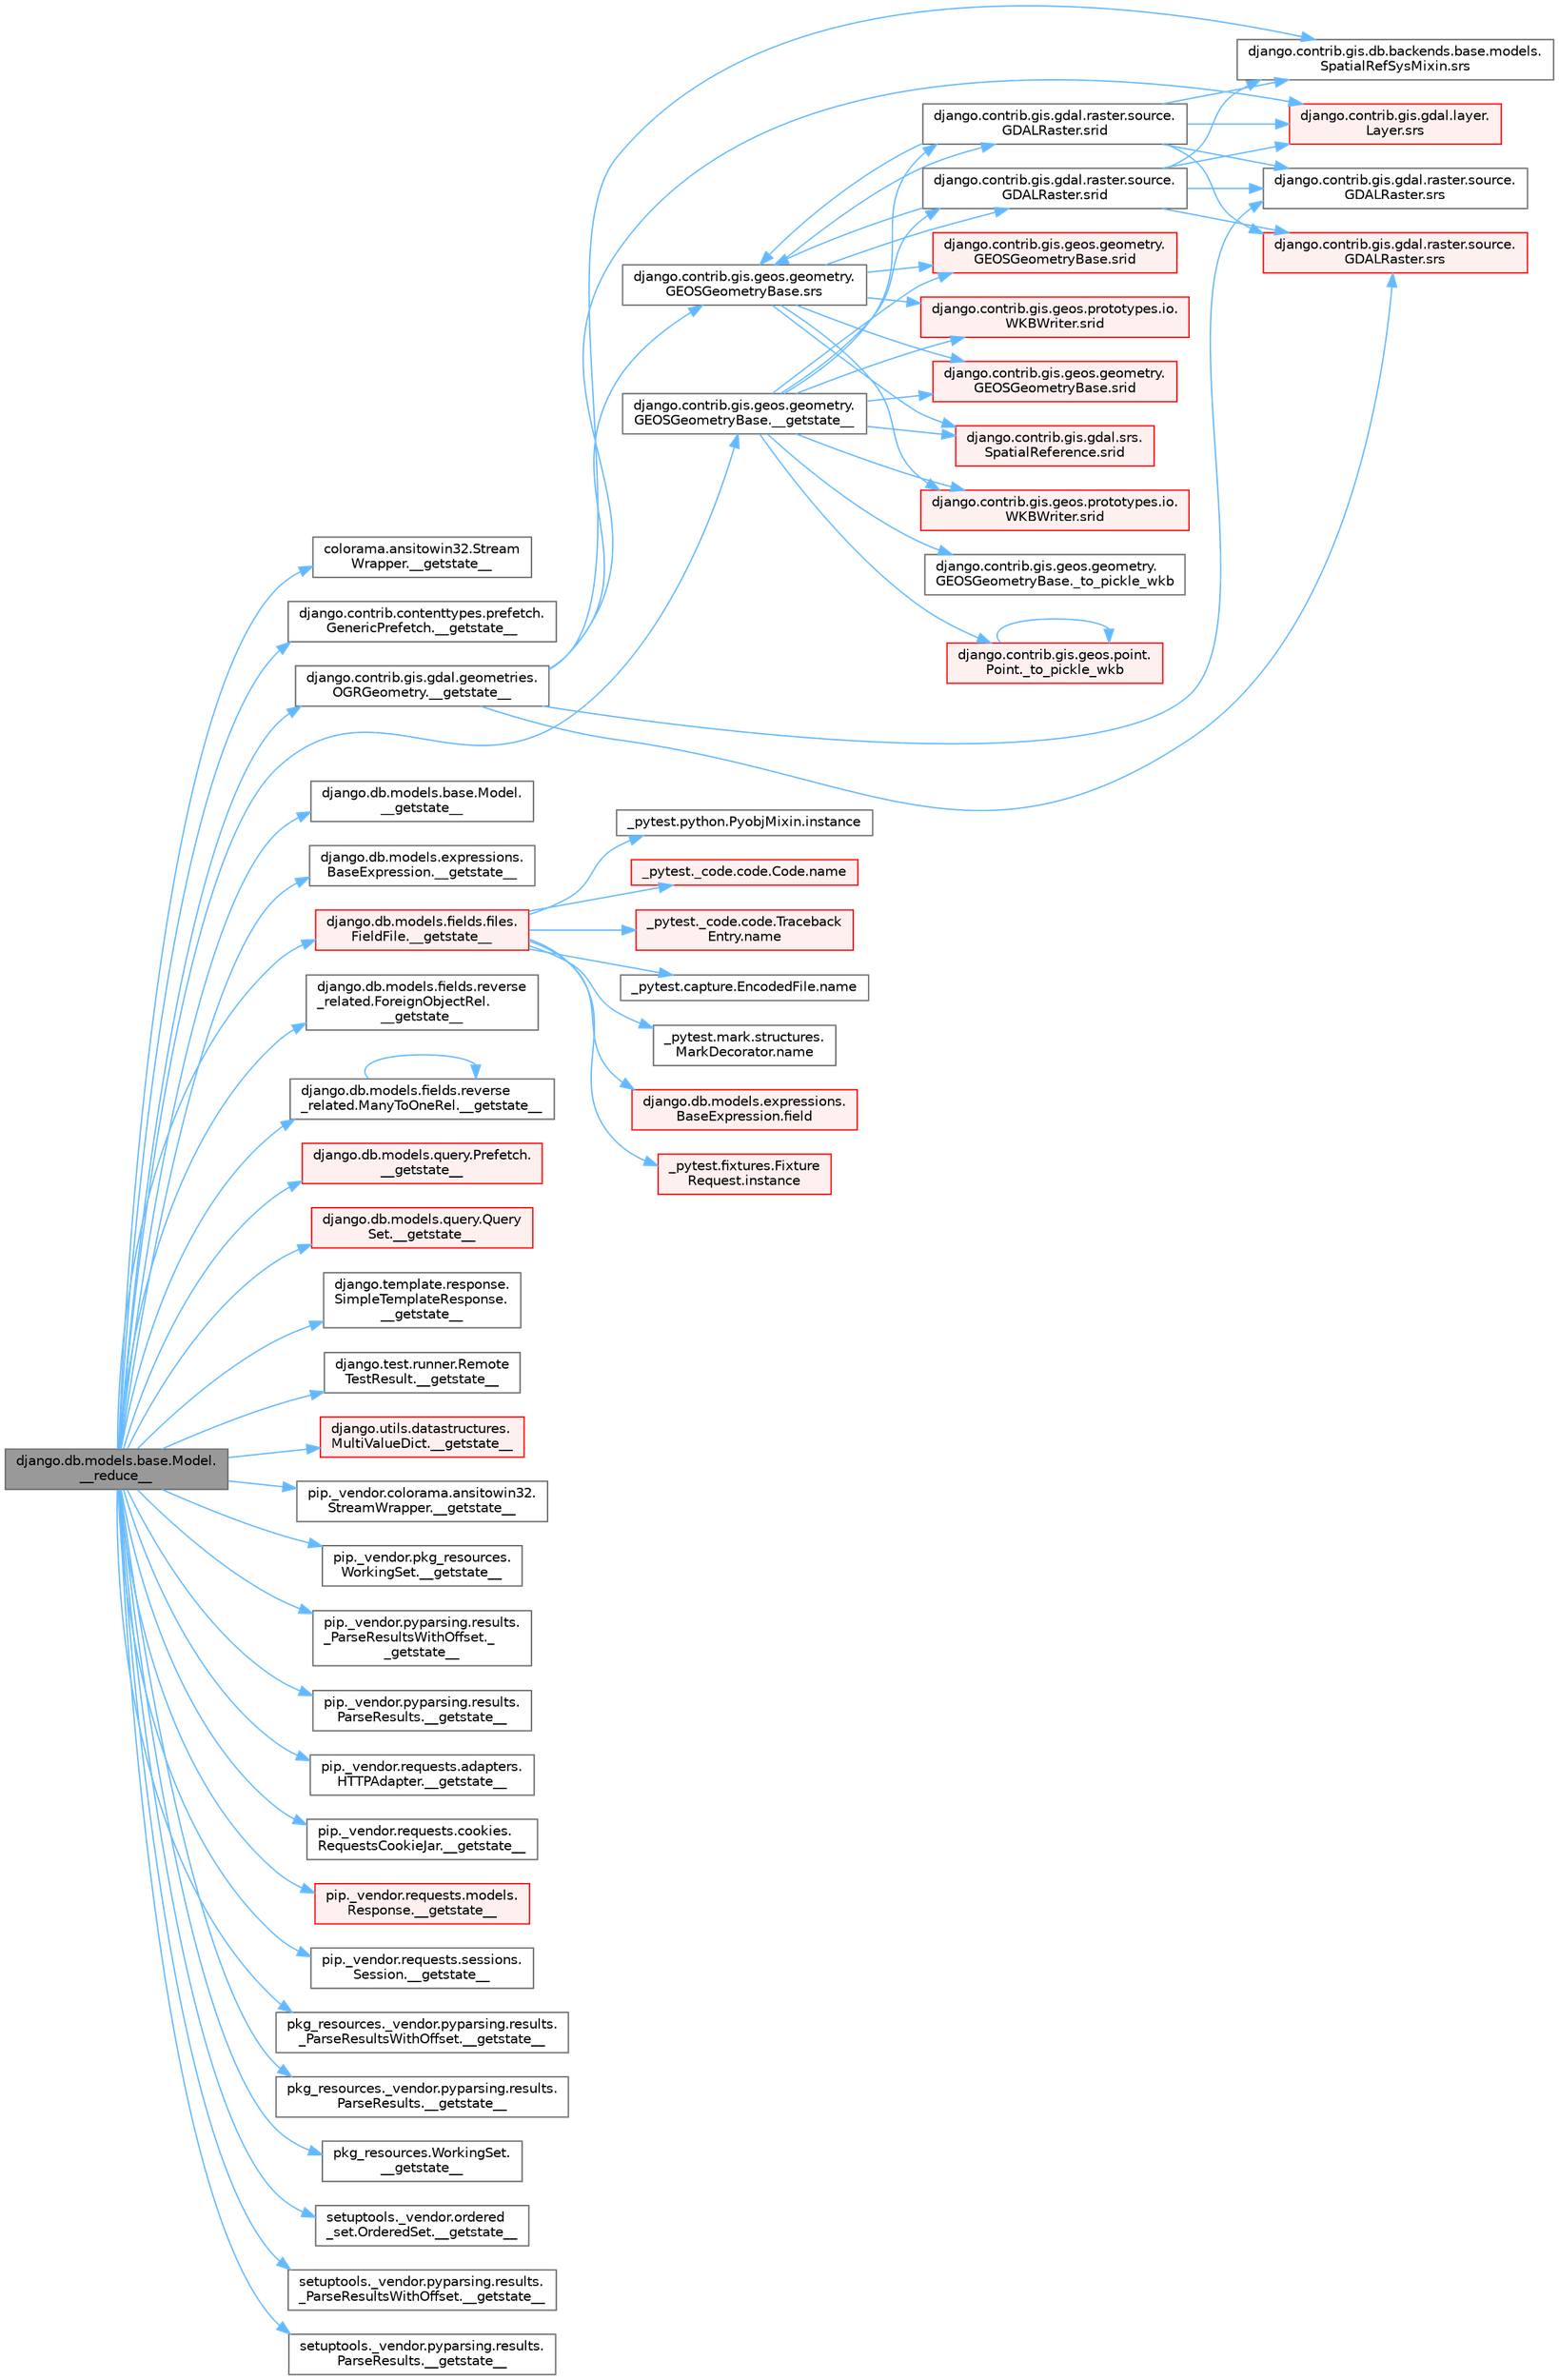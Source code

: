 digraph "django.db.models.base.Model.__reduce__"
{
 // LATEX_PDF_SIZE
  bgcolor="transparent";
  edge [fontname=Helvetica,fontsize=10,labelfontname=Helvetica,labelfontsize=10];
  node [fontname=Helvetica,fontsize=10,shape=box,height=0.2,width=0.4];
  rankdir="LR";
  Node1 [id="Node000001",label="django.db.models.base.Model.\l__reduce__",height=0.2,width=0.4,color="gray40", fillcolor="grey60", style="filled", fontcolor="black",tooltip=" "];
  Node1 -> Node2 [id="edge1_Node000001_Node000002",color="steelblue1",style="solid",tooltip=" "];
  Node2 [id="Node000002",label="colorama.ansitowin32.Stream\lWrapper.__getstate__",height=0.2,width=0.4,color="grey40", fillcolor="white", style="filled",URL="$classcolorama_1_1ansitowin32_1_1_stream_wrapper.html#a908589b79b40879e9990b23f8a6b51e7",tooltip=" "];
  Node1 -> Node3 [id="edge2_Node000001_Node000003",color="steelblue1",style="solid",tooltip=" "];
  Node3 [id="Node000003",label="django.contrib.contenttypes.prefetch.\lGenericPrefetch.__getstate__",height=0.2,width=0.4,color="grey40", fillcolor="white", style="filled",URL="$classdjango_1_1contrib_1_1contenttypes_1_1prefetch_1_1_generic_prefetch.html#adc7c6e177c8b306c3a122eb8dbde710d",tooltip=" "];
  Node1 -> Node4 [id="edge3_Node000001_Node000004",color="steelblue1",style="solid",tooltip=" "];
  Node4 [id="Node000004",label="django.contrib.gis.gdal.geometries.\lOGRGeometry.__getstate__",height=0.2,width=0.4,color="grey40", fillcolor="white", style="filled",URL="$classdjango_1_1contrib_1_1gis_1_1gdal_1_1geometries_1_1_o_g_r_geometry.html#ac3e84c5cf8de29c6ddd97344c1377c67",tooltip=" "];
  Node4 -> Node5 [id="edge4_Node000004_Node000005",color="steelblue1",style="solid",tooltip=" "];
  Node5 [id="Node000005",label="django.contrib.gis.db.backends.base.models.\lSpatialRefSysMixin.srs",height=0.2,width=0.4,color="grey40", fillcolor="white", style="filled",URL="$classdjango_1_1contrib_1_1gis_1_1db_1_1backends_1_1base_1_1models_1_1_spatial_ref_sys_mixin.html#ad34be004f9aba942c5d2bd011fda3044",tooltip=" "];
  Node4 -> Node6 [id="edge5_Node000004_Node000006",color="steelblue1",style="solid",tooltip=" "];
  Node6 [id="Node000006",label="django.contrib.gis.gdal.layer.\lLayer.srs",height=0.2,width=0.4,color="red", fillcolor="#FFF0F0", style="filled",URL="$classdjango_1_1contrib_1_1gis_1_1gdal_1_1layer_1_1_layer.html#ac1d51e5b32cdf55829e9a486b190ddc2",tooltip=" "];
  Node4 -> Node10 [id="edge6_Node000004_Node000010",color="steelblue1",style="solid",tooltip=" "];
  Node10 [id="Node000010",label="django.contrib.gis.gdal.raster.source.\lGDALRaster.srs",height=0.2,width=0.4,color="grey40", fillcolor="white", style="filled",URL="$classdjango_1_1contrib_1_1gis_1_1gdal_1_1raster_1_1source_1_1_g_d_a_l_raster.html#a1dbeee1eca81d7739c032009f1d7acb1",tooltip=" "];
  Node4 -> Node11 [id="edge7_Node000004_Node000011",color="steelblue1",style="solid",tooltip=" "];
  Node11 [id="Node000011",label="django.contrib.gis.gdal.raster.source.\lGDALRaster.srs",height=0.2,width=0.4,color="red", fillcolor="#FFF0F0", style="filled",URL="$classdjango_1_1contrib_1_1gis_1_1gdal_1_1raster_1_1source_1_1_g_d_a_l_raster.html#a867fd2ac08531bb04ded5f86cf484723",tooltip=" "];
  Node4 -> Node36 [id="edge8_Node000004_Node000036",color="steelblue1",style="solid",tooltip=" "];
  Node36 [id="Node000036",label="django.contrib.gis.geos.geometry.\lGEOSGeometryBase.srs",height=0.2,width=0.4,color="grey40", fillcolor="white", style="filled",URL="$classdjango_1_1contrib_1_1gis_1_1geos_1_1geometry_1_1_g_e_o_s_geometry_base.html#aa433953a244f84e09ce9775e6348c9ea",tooltip=" "];
  Node36 -> Node37 [id="edge9_Node000036_Node000037",color="steelblue1",style="solid",tooltip=" "];
  Node37 [id="Node000037",label="django.contrib.gis.gdal.raster.source.\lGDALRaster.srid",height=0.2,width=0.4,color="grey40", fillcolor="white", style="filled",URL="$classdjango_1_1contrib_1_1gis_1_1gdal_1_1raster_1_1source_1_1_g_d_a_l_raster.html#a64f1b2f9361820eb18392c0a0df9b46b",tooltip=" "];
  Node37 -> Node5 [id="edge10_Node000037_Node000005",color="steelblue1",style="solid",tooltip=" "];
  Node37 -> Node6 [id="edge11_Node000037_Node000006",color="steelblue1",style="solid",tooltip=" "];
  Node37 -> Node10 [id="edge12_Node000037_Node000010",color="steelblue1",style="solid",tooltip=" "];
  Node37 -> Node11 [id="edge13_Node000037_Node000011",color="steelblue1",style="solid",tooltip=" "];
  Node37 -> Node36 [id="edge14_Node000037_Node000036",color="steelblue1",style="solid",tooltip=" "];
  Node36 -> Node38 [id="edge15_Node000036_Node000038",color="steelblue1",style="solid",tooltip=" "];
  Node38 [id="Node000038",label="django.contrib.gis.gdal.raster.source.\lGDALRaster.srid",height=0.2,width=0.4,color="grey40", fillcolor="white", style="filled",URL="$classdjango_1_1contrib_1_1gis_1_1gdal_1_1raster_1_1source_1_1_g_d_a_l_raster.html#a565bad87d893e08a4a415e39b1e41713",tooltip=" "];
  Node38 -> Node5 [id="edge16_Node000038_Node000005",color="steelblue1",style="solid",tooltip=" "];
  Node38 -> Node6 [id="edge17_Node000038_Node000006",color="steelblue1",style="solid",tooltip=" "];
  Node38 -> Node10 [id="edge18_Node000038_Node000010",color="steelblue1",style="solid",tooltip=" "];
  Node38 -> Node11 [id="edge19_Node000038_Node000011",color="steelblue1",style="solid",tooltip=" "];
  Node38 -> Node36 [id="edge20_Node000038_Node000036",color="steelblue1",style="solid",tooltip=" "];
  Node36 -> Node39 [id="edge21_Node000036_Node000039",color="steelblue1",style="solid",tooltip=" "];
  Node39 [id="Node000039",label="django.contrib.gis.gdal.srs.\lSpatialReference.srid",height=0.2,width=0.4,color="red", fillcolor="#FFF0F0", style="filled",URL="$classdjango_1_1contrib_1_1gis_1_1gdal_1_1srs_1_1_spatial_reference.html#a6f0221a227f58af3cadbd801359f4d6a",tooltip=" "];
  Node36 -> Node41 [id="edge22_Node000036_Node000041",color="steelblue1",style="solid",tooltip=" "];
  Node41 [id="Node000041",label="django.contrib.gis.geos.geometry.\lGEOSGeometryBase.srid",height=0.2,width=0.4,color="red", fillcolor="#FFF0F0", style="filled",URL="$classdjango_1_1contrib_1_1gis_1_1geos_1_1geometry_1_1_g_e_o_s_geometry_base.html#a5f66cc62cbd6fea05d043b4883dde9f8",tooltip=" "];
  Node36 -> Node42 [id="edge23_Node000036_Node000042",color="steelblue1",style="solid",tooltip=" "];
  Node42 [id="Node000042",label="django.contrib.gis.geos.geometry.\lGEOSGeometryBase.srid",height=0.2,width=0.4,color="red", fillcolor="#FFF0F0", style="filled",URL="$classdjango_1_1contrib_1_1gis_1_1geos_1_1geometry_1_1_g_e_o_s_geometry_base.html#a091e8d6264536991c11f30036af2c0c1",tooltip=" "];
  Node36 -> Node43 [id="edge24_Node000036_Node000043",color="steelblue1",style="solid",tooltip=" "];
  Node43 [id="Node000043",label="django.contrib.gis.geos.prototypes.io.\lWKBWriter.srid",height=0.2,width=0.4,color="red", fillcolor="#FFF0F0", style="filled",URL="$classdjango_1_1contrib_1_1gis_1_1geos_1_1prototypes_1_1io_1_1_w_k_b_writer.html#a0a8537b1b7b53d049b0a94923317867d",tooltip=" "];
  Node36 -> Node44 [id="edge25_Node000036_Node000044",color="steelblue1",style="solid",tooltip=" "];
  Node44 [id="Node000044",label="django.contrib.gis.geos.prototypes.io.\lWKBWriter.srid",height=0.2,width=0.4,color="red", fillcolor="#FFF0F0", style="filled",URL="$classdjango_1_1contrib_1_1gis_1_1geos_1_1prototypes_1_1io_1_1_w_k_b_writer.html#a6499b0621ccf8fe95d9540f61d874fe8",tooltip=" "];
  Node1 -> Node45 [id="edge26_Node000001_Node000045",color="steelblue1",style="solid",tooltip=" "];
  Node45 [id="Node000045",label="django.contrib.gis.geos.geometry.\lGEOSGeometryBase.__getstate__",height=0.2,width=0.4,color="grey40", fillcolor="white", style="filled",URL="$classdjango_1_1contrib_1_1gis_1_1geos_1_1geometry_1_1_g_e_o_s_geometry_base.html#a508ee240e4bb1fe73a85de67c515fcbf",tooltip=" "];
  Node45 -> Node46 [id="edge27_Node000045_Node000046",color="steelblue1",style="solid",tooltip=" "];
  Node46 [id="Node000046",label="django.contrib.gis.geos.geometry.\lGEOSGeometryBase._to_pickle_wkb",height=0.2,width=0.4,color="grey40", fillcolor="white", style="filled",URL="$classdjango_1_1contrib_1_1gis_1_1geos_1_1geometry_1_1_g_e_o_s_geometry_base.html#a152fb9a15f31bfca8315e3260d05d941",tooltip=" "];
  Node45 -> Node47 [id="edge28_Node000045_Node000047",color="steelblue1",style="solid",tooltip=" "];
  Node47 [id="Node000047",label="django.contrib.gis.geos.point.\lPoint._to_pickle_wkb",height=0.2,width=0.4,color="red", fillcolor="#FFF0F0", style="filled",URL="$classdjango_1_1contrib_1_1gis_1_1geos_1_1point_1_1_point.html#a844c681b31bfa7822817c9df8cbaaf77",tooltip=" "];
  Node47 -> Node47 [id="edge29_Node000047_Node000047",color="steelblue1",style="solid",tooltip=" "];
  Node45 -> Node37 [id="edge30_Node000045_Node000037",color="steelblue1",style="solid",tooltip=" "];
  Node45 -> Node38 [id="edge31_Node000045_Node000038",color="steelblue1",style="solid",tooltip=" "];
  Node45 -> Node39 [id="edge32_Node000045_Node000039",color="steelblue1",style="solid",tooltip=" "];
  Node45 -> Node41 [id="edge33_Node000045_Node000041",color="steelblue1",style="solid",tooltip=" "];
  Node45 -> Node42 [id="edge34_Node000045_Node000042",color="steelblue1",style="solid",tooltip=" "];
  Node45 -> Node43 [id="edge35_Node000045_Node000043",color="steelblue1",style="solid",tooltip=" "];
  Node45 -> Node44 [id="edge36_Node000045_Node000044",color="steelblue1",style="solid",tooltip=" "];
  Node1 -> Node51 [id="edge37_Node000001_Node000051",color="steelblue1",style="solid",tooltip=" "];
  Node51 [id="Node000051",label="django.db.models.base.Model.\l__getstate__",height=0.2,width=0.4,color="grey40", fillcolor="white", style="filled",URL="$classdjango_1_1db_1_1models_1_1base_1_1_model.html#aece658091b36a70115210b5f7bc2eaa6",tooltip=" "];
  Node1 -> Node52 [id="edge38_Node000001_Node000052",color="steelblue1",style="solid",tooltip=" "];
  Node52 [id="Node000052",label="django.db.models.expressions.\lBaseExpression.__getstate__",height=0.2,width=0.4,color="grey40", fillcolor="white", style="filled",URL="$classdjango_1_1db_1_1models_1_1expressions_1_1_base_expression.html#a358f5869c832ebf2aed91487204c80b3",tooltip=" "];
  Node1 -> Node53 [id="edge39_Node000001_Node000053",color="steelblue1",style="solid",tooltip=" "];
  Node53 [id="Node000053",label="django.db.models.fields.files.\lFieldFile.__getstate__",height=0.2,width=0.4,color="red", fillcolor="#FFF0F0", style="filled",URL="$classdjango_1_1db_1_1models_1_1fields_1_1files_1_1_field_file.html#abe72652d5f16633f345ef032fd8e3b5c",tooltip=" "];
  Node53 -> Node54 [id="edge40_Node000053_Node000054",color="steelblue1",style="solid",tooltip=" "];
  Node54 [id="Node000054",label="django.db.models.expressions.\lBaseExpression.field",height=0.2,width=0.4,color="red", fillcolor="#FFF0F0", style="filled",URL="$classdjango_1_1db_1_1models_1_1expressions_1_1_base_expression.html#a70aeb35391ada82c2e9f02b1c3ac150c",tooltip=" "];
  Node53 -> Node1283 [id="edge41_Node000053_Node001283",color="steelblue1",style="solid",tooltip=" "];
  Node1283 [id="Node001283",label="_pytest.fixtures.Fixture\lRequest.instance",height=0.2,width=0.4,color="red", fillcolor="#FFF0F0", style="filled",URL="$class__pytest_1_1fixtures_1_1_fixture_request.html#a99767730e6a0b8628f5a952a5c78cac7",tooltip=" "];
  Node53 -> Node1284 [id="edge42_Node000053_Node001284",color="steelblue1",style="solid",tooltip=" "];
  Node1284 [id="Node001284",label="_pytest.python.PyobjMixin.instance",height=0.2,width=0.4,color="grey40", fillcolor="white", style="filled",URL="$class__pytest_1_1python_1_1_pyobj_mixin.html#a750e162576452afdd415a6973668b89b",tooltip=" "];
  Node53 -> Node366 [id="edge43_Node000053_Node000366",color="steelblue1",style="solid",tooltip=" "];
  Node366 [id="Node000366",label="_pytest._code.code.Code.name",height=0.2,width=0.4,color="red", fillcolor="#FFF0F0", style="filled",URL="$class__pytest_1_1__code_1_1code_1_1_code.html#a1f3cbc53ca6df4a1bab12183694b6e78",tooltip=" "];
  Node53 -> Node367 [id="edge44_Node000053_Node000367",color="steelblue1",style="solid",tooltip=" "];
  Node367 [id="Node000367",label="_pytest._code.code.Traceback\lEntry.name",height=0.2,width=0.4,color="red", fillcolor="#FFF0F0", style="filled",URL="$class__pytest_1_1__code_1_1code_1_1_traceback_entry.html#a106b95c0753f41669fbfb8ee4c11ad3d",tooltip=" "];
  Node53 -> Node369 [id="edge45_Node000053_Node000369",color="steelblue1",style="solid",tooltip=" "];
  Node369 [id="Node000369",label="_pytest.capture.EncodedFile.name",height=0.2,width=0.4,color="grey40", fillcolor="white", style="filled",URL="$class__pytest_1_1capture_1_1_encoded_file.html#a738c73b5de21c7261d9e51f71e4f0397",tooltip=" "];
  Node53 -> Node370 [id="edge46_Node000053_Node000370",color="steelblue1",style="solid",tooltip=" "];
  Node370 [id="Node000370",label="_pytest.mark.structures.\lMarkDecorator.name",height=0.2,width=0.4,color="grey40", fillcolor="white", style="filled",URL="$class__pytest_1_1mark_1_1structures_1_1_mark_decorator.html#ae8f66760cda125450e0e3bd38689c72f",tooltip=" "];
  Node1 -> Node4535 [id="edge47_Node000001_Node004535",color="steelblue1",style="solid",tooltip=" "];
  Node4535 [id="Node004535",label="django.db.models.fields.reverse\l_related.ForeignObjectRel.\l__getstate__",height=0.2,width=0.4,color="grey40", fillcolor="white", style="filled",URL="$classdjango_1_1db_1_1models_1_1fields_1_1reverse__related_1_1_foreign_object_rel.html#af34ea680d23a7d4cd895edafbba9ec31",tooltip=" "];
  Node1 -> Node4536 [id="edge48_Node000001_Node004536",color="steelblue1",style="solid",tooltip=" "];
  Node4536 [id="Node004536",label="django.db.models.fields.reverse\l_related.ManyToOneRel.__getstate__",height=0.2,width=0.4,color="grey40", fillcolor="white", style="filled",URL="$classdjango_1_1db_1_1models_1_1fields_1_1reverse__related_1_1_many_to_one_rel.html#a0865b5d37fe750185e7e08d25b88cd6a",tooltip=" "];
  Node4536 -> Node4536 [id="edge49_Node004536_Node004536",color="steelblue1",style="solid",tooltip=" "];
  Node1 -> Node4537 [id="edge50_Node000001_Node004537",color="steelblue1",style="solid",tooltip=" "];
  Node4537 [id="Node004537",label="django.db.models.query.Prefetch.\l__getstate__",height=0.2,width=0.4,color="red", fillcolor="#FFF0F0", style="filled",URL="$classdjango_1_1db_1_1models_1_1query_1_1_prefetch.html#ac107b3cdcb71d8305a2ce0867c565417",tooltip=" "];
  Node1 -> Node4538 [id="edge51_Node000001_Node004538",color="steelblue1",style="solid",tooltip=" "];
  Node4538 [id="Node004538",label="django.db.models.query.Query\lSet.__getstate__",height=0.2,width=0.4,color="red", fillcolor="#FFF0F0", style="filled",URL="$classdjango_1_1db_1_1models_1_1query_1_1_query_set.html#a84d20a9d166bdf0dee63065962bfc71c",tooltip=" "];
  Node1 -> Node4572 [id="edge52_Node000001_Node004572",color="steelblue1",style="solid",tooltip=" "];
  Node4572 [id="Node004572",label="django.template.response.\lSimpleTemplateResponse.\l__getstate__",height=0.2,width=0.4,color="grey40", fillcolor="white", style="filled",URL="$classdjango_1_1template_1_1response_1_1_simple_template_response.html#a58dc867cb9a950179178d2e13225c9f3",tooltip=" "];
  Node1 -> Node4573 [id="edge53_Node000001_Node004573",color="steelblue1",style="solid",tooltip=" "];
  Node4573 [id="Node004573",label="django.test.runner.Remote\lTestResult.__getstate__",height=0.2,width=0.4,color="grey40", fillcolor="white", style="filled",URL="$classdjango_1_1test_1_1runner_1_1_remote_test_result.html#abd9ce449d8246ad3ddd2dd1c41881e60",tooltip=" "];
  Node1 -> Node4574 [id="edge54_Node000001_Node004574",color="steelblue1",style="solid",tooltip=" "];
  Node4574 [id="Node004574",label="django.utils.datastructures.\lMultiValueDict.__getstate__",height=0.2,width=0.4,color="red", fillcolor="#FFF0F0", style="filled",URL="$classdjango_1_1utils_1_1datastructures_1_1_multi_value_dict.html#a085b383baacf196e2e12d4e3de73639a",tooltip=" "];
  Node1 -> Node4575 [id="edge55_Node000001_Node004575",color="steelblue1",style="solid",tooltip=" "];
  Node4575 [id="Node004575",label="pip._vendor.colorama.ansitowin32.\lStreamWrapper.__getstate__",height=0.2,width=0.4,color="grey40", fillcolor="white", style="filled",URL="$classpip_1_1__vendor_1_1colorama_1_1ansitowin32_1_1_stream_wrapper.html#a2eeb4f6849ceba9cf9969526017df4a4",tooltip=" "];
  Node1 -> Node4576 [id="edge56_Node000001_Node004576",color="steelblue1",style="solid",tooltip=" "];
  Node4576 [id="Node004576",label="pip._vendor.pkg_resources.\lWorkingSet.__getstate__",height=0.2,width=0.4,color="grey40", fillcolor="white", style="filled",URL="$classpip_1_1__vendor_1_1pkg__resources_1_1_working_set.html#af5e38e7a0b296965f51ecce945698dc8",tooltip=" "];
  Node1 -> Node4577 [id="edge57_Node000001_Node004577",color="steelblue1",style="solid",tooltip=" "];
  Node4577 [id="Node004577",label="pip._vendor.pyparsing.results.\l_ParseResultsWithOffset._\l_getstate__",height=0.2,width=0.4,color="grey40", fillcolor="white", style="filled",URL="$classpip_1_1__vendor_1_1pyparsing_1_1results_1_1___parse_results_with_offset.html#af034eff7bd6bdc768a896bad94f605ae",tooltip=" "];
  Node1 -> Node4578 [id="edge58_Node000001_Node004578",color="steelblue1",style="solid",tooltip=" "];
  Node4578 [id="Node004578",label="pip._vendor.pyparsing.results.\lParseResults.__getstate__",height=0.2,width=0.4,color="grey40", fillcolor="white", style="filled",URL="$classpip_1_1__vendor_1_1pyparsing_1_1results_1_1_parse_results.html#a408e857e9dfbcb1d86dd088a5adb26d4",tooltip=" "];
  Node1 -> Node4579 [id="edge59_Node000001_Node004579",color="steelblue1",style="solid",tooltip=" "];
  Node4579 [id="Node004579",label="pip._vendor.requests.adapters.\lHTTPAdapter.__getstate__",height=0.2,width=0.4,color="grey40", fillcolor="white", style="filled",URL="$classpip_1_1__vendor_1_1requests_1_1adapters_1_1_h_t_t_p_adapter.html#ae6eae9f50bd4370bb9ea68117c605592",tooltip=" "];
  Node1 -> Node4580 [id="edge60_Node000001_Node004580",color="steelblue1",style="solid",tooltip=" "];
  Node4580 [id="Node004580",label="pip._vendor.requests.cookies.\lRequestsCookieJar.__getstate__",height=0.2,width=0.4,color="grey40", fillcolor="white", style="filled",URL="$classpip_1_1__vendor_1_1requests_1_1cookies_1_1_requests_cookie_jar.html#a1a9bfc42104e9a2647ab7384171c8487",tooltip=" "];
  Node1 -> Node4581 [id="edge61_Node000001_Node004581",color="steelblue1",style="solid",tooltip=" "];
  Node4581 [id="Node004581",label="pip._vendor.requests.models.\lResponse.__getstate__",height=0.2,width=0.4,color="red", fillcolor="#FFF0F0", style="filled",URL="$classpip_1_1__vendor_1_1requests_1_1models_1_1_response.html#ae87f8b6d1dfd21f6f813c678c06fe4ce",tooltip=" "];
  Node1 -> Node4582 [id="edge62_Node000001_Node004582",color="steelblue1",style="solid",tooltip=" "];
  Node4582 [id="Node004582",label="pip._vendor.requests.sessions.\lSession.__getstate__",height=0.2,width=0.4,color="grey40", fillcolor="white", style="filled",URL="$classpip_1_1__vendor_1_1requests_1_1sessions_1_1_session.html#ab94320714378a5177ce4e5014157ec9c",tooltip=" "];
  Node1 -> Node4583 [id="edge63_Node000001_Node004583",color="steelblue1",style="solid",tooltip=" "];
  Node4583 [id="Node004583",label="pkg_resources._vendor.pyparsing.results.\l_ParseResultsWithOffset.__getstate__",height=0.2,width=0.4,color="grey40", fillcolor="white", style="filled",URL="$classpkg__resources_1_1__vendor_1_1pyparsing_1_1results_1_1___parse_results_with_offset.html#a107c57e0b046fab38729c8a3ad693271",tooltip=" "];
  Node1 -> Node4584 [id="edge64_Node000001_Node004584",color="steelblue1",style="solid",tooltip=" "];
  Node4584 [id="Node004584",label="pkg_resources._vendor.pyparsing.results.\lParseResults.__getstate__",height=0.2,width=0.4,color="grey40", fillcolor="white", style="filled",URL="$classpkg__resources_1_1__vendor_1_1pyparsing_1_1results_1_1_parse_results.html#a5bd90c24e4162e925eb4274e7cb8b51e",tooltip=" "];
  Node1 -> Node4585 [id="edge65_Node000001_Node004585",color="steelblue1",style="solid",tooltip=" "];
  Node4585 [id="Node004585",label="pkg_resources.WorkingSet.\l__getstate__",height=0.2,width=0.4,color="grey40", fillcolor="white", style="filled",URL="$classpkg__resources_1_1_working_set.html#a3f4bfa3657dd9fc3b3220ae18c94b4e0",tooltip=" "];
  Node1 -> Node4586 [id="edge66_Node000001_Node004586",color="steelblue1",style="solid",tooltip=" "];
  Node4586 [id="Node004586",label="setuptools._vendor.ordered\l_set.OrderedSet.__getstate__",height=0.2,width=0.4,color="grey40", fillcolor="white", style="filled",URL="$classsetuptools_1_1__vendor_1_1ordered__set_1_1_ordered_set.html#aa77405585493b586efbcadf49b29fb3b",tooltip=" "];
  Node1 -> Node4587 [id="edge67_Node000001_Node004587",color="steelblue1",style="solid",tooltip=" "];
  Node4587 [id="Node004587",label="setuptools._vendor.pyparsing.results.\l_ParseResultsWithOffset.__getstate__",height=0.2,width=0.4,color="grey40", fillcolor="white", style="filled",URL="$classsetuptools_1_1__vendor_1_1pyparsing_1_1results_1_1___parse_results_with_offset.html#a90e2947d4c49480951820cca4d02afc3",tooltip=" "];
  Node1 -> Node4588 [id="edge68_Node000001_Node004588",color="steelblue1",style="solid",tooltip=" "];
  Node4588 [id="Node004588",label="setuptools._vendor.pyparsing.results.\lParseResults.__getstate__",height=0.2,width=0.4,color="grey40", fillcolor="white", style="filled",URL="$classsetuptools_1_1__vendor_1_1pyparsing_1_1results_1_1_parse_results.html#af019fc02855ccca8a52108fc7ae3a42e",tooltip=" "];
}
